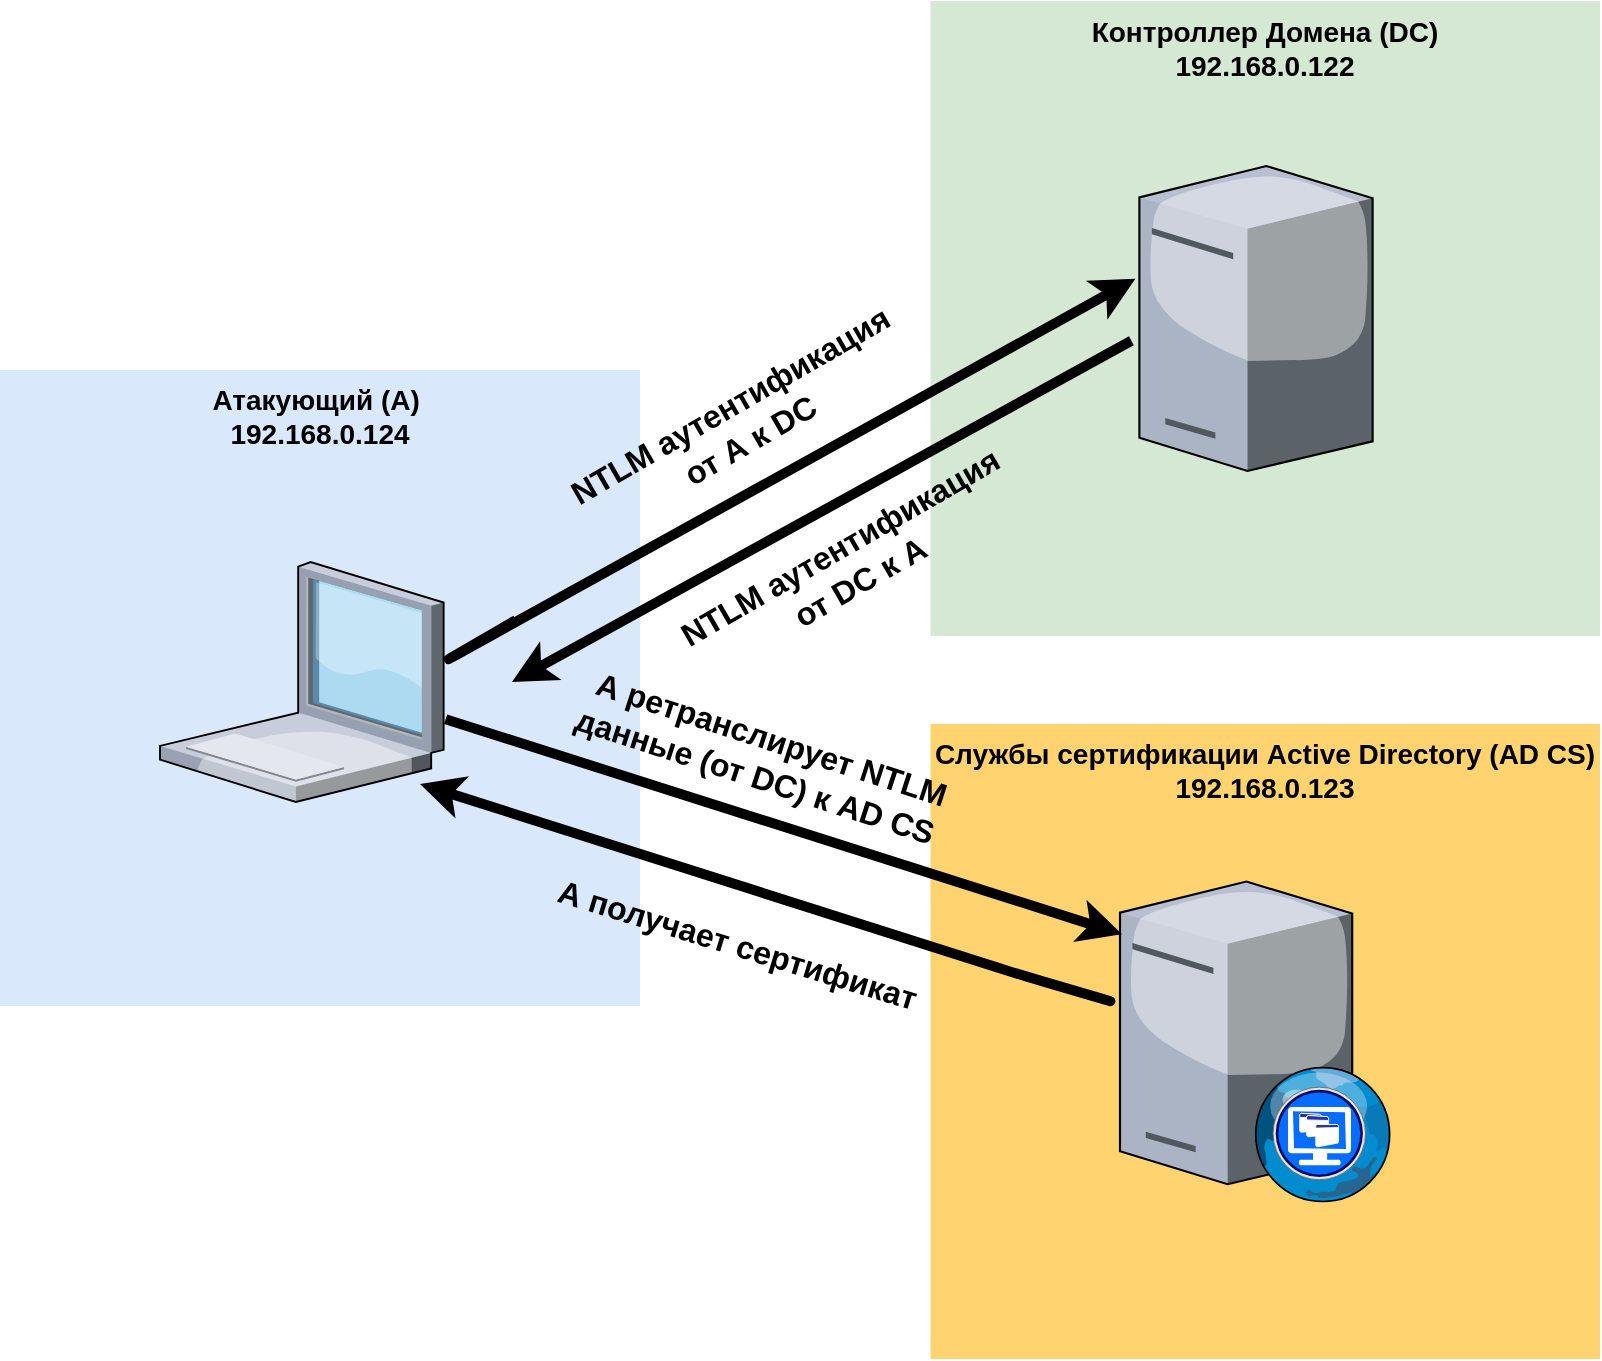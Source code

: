 <mxfile version="15.0.3" type="github">
  <diagram name="Page-1" id="e3a06f82-3646-2815-327d-82caf3d4e204">
    <mxGraphModel dx="1038" dy="521" grid="1" gridSize="10" guides="1" tooltips="1" connect="1" arrows="1" fold="1" page="1" pageScale="1.5" pageWidth="1169" pageHeight="826" background="none" math="0" shadow="0">
      <root>
        <mxCell id="0" style=";html=1;" />
        <mxCell id="1" style=";html=1;" parent="0" />
        <mxCell id="6a7d8f32e03d9370-60" value="&lt;b&gt;Контроллер Домена (DC)&lt;br&gt;192.168.0.122&lt;/b&gt;" style="whiteSpace=wrap;html=1;fillColor=#d5e8d4;fontSize=14;strokeColor=none;verticalAlign=top;" parent="1" vertex="1">
          <mxGeometry x="705.25" y="258.5" width="334.75" height="317.5" as="geometry" />
        </mxCell>
        <mxCell id="6a7d8f32e03d9370-58" value="&lt;b&gt;Атакующий (А)&amp;nbsp;&lt;br&gt;192.168.0.124&lt;/b&gt;" style="whiteSpace=wrap;html=1;fillColor=#dae8fc;fontSize=14;strokeColor=none;verticalAlign=top;" parent="1" vertex="1">
          <mxGeometry x="240" y="443" width="320" height="318" as="geometry" />
        </mxCell>
        <mxCell id="6a7d8f32e03d9370-57" value="&lt;b&gt;Службы сертификации Active Directory (AD CS)&lt;/b&gt;&lt;br&gt;&lt;b&gt;192.168.0.123&lt;/b&gt;" style="whiteSpace=wrap;html=1;fillColor=#FFD470;gradientColor=none;fontSize=14;strokeColor=none;verticalAlign=top;" parent="1" vertex="1">
          <mxGeometry x="705.25" y="620" width="334.75" height="317.5" as="geometry" />
        </mxCell>
        <mxCell id="EnzormskuyvmOyzlaEz_-3" value="" style="verticalLabelPosition=bottom;aspect=fixed;html=1;verticalAlign=top;strokeColor=none;align=center;outlineConnect=0;shape=mxgraph.citrix.desktop_web;" parent="1" vertex="1">
          <mxGeometry x="800" y="698.75" width="136" height="160" as="geometry" />
        </mxCell>
        <mxCell id="EnzormskuyvmOyzlaEz_-4" value="" style="verticalLabelPosition=bottom;aspect=fixed;html=1;verticalAlign=top;strokeColor=none;align=center;outlineConnect=0;shape=mxgraph.citrix.tower_server;" parent="1" vertex="1">
          <mxGeometry x="809.69" y="341" width="116.62" height="152.5" as="geometry" />
        </mxCell>
        <mxCell id="EnzormskuyvmOyzlaEz_-9" value="" style="verticalLabelPosition=bottom;aspect=fixed;html=1;verticalAlign=top;strokeColor=none;align=center;outlineConnect=0;shape=mxgraph.citrix.laptop_1;" parent="1" vertex="1">
          <mxGeometry x="320" y="539" width="141.82" height="120" as="geometry" />
        </mxCell>
        <mxCell id="EnzormskuyvmOyzlaEz_-10" value="" style="endArrow=classic;html=1;strokeWidth=5;" parent="1" edge="1">
          <mxGeometry width="50" height="50" relative="1" as="geometry">
            <mxPoint x="498" y="568" as="sourcePoint" />
            <mxPoint x="807.69" y="397.376" as="targetPoint" />
            <Array as="points">
              <mxPoint x="460" y="590" />
            </Array>
          </mxGeometry>
        </mxCell>
        <mxCell id="EnzormskuyvmOyzlaEz_-11" value="&lt;b&gt;&lt;font style=&quot;font-size: 16px&quot;&gt;NTLM аутентификация от А к DC&lt;/font&gt;&lt;/b&gt;" style="text;html=1;strokeColor=none;fillColor=none;align=center;verticalAlign=middle;whiteSpace=wrap;rounded=0;rotation=-30;" parent="1" vertex="1">
          <mxGeometry x="515.25" y="459" width="190" height="20" as="geometry" />
        </mxCell>
        <mxCell id="EnzormskuyvmOyzlaEz_-14" value="" style="endArrow=classic;html=1;strokeWidth=5;" parent="1" edge="1">
          <mxGeometry width="50" height="50" relative="1" as="geometry">
            <mxPoint x="805.69" y="428.376" as="sourcePoint" />
            <mxPoint x="496" y="599" as="targetPoint" />
            <Array as="points">
              <mxPoint x="496" y="599" />
            </Array>
          </mxGeometry>
        </mxCell>
        <mxCell id="EnzormskuyvmOyzlaEz_-15" value="&lt;b&gt;&lt;font style=&quot;font-size: 16px&quot;&gt;NTLM аутентификация от DC к А&lt;/font&gt;&lt;/b&gt;" style="text;html=1;strokeColor=none;fillColor=none;align=center;verticalAlign=middle;whiteSpace=wrap;rounded=0;rotation=-30;" parent="1" vertex="1">
          <mxGeometry x="570" y="530" width="190" height="20" as="geometry" />
        </mxCell>
        <mxCell id="EnzormskuyvmOyzlaEz_-16" value="" style="endArrow=classic;html=1;strokeWidth=5;" parent="1" edge="1">
          <mxGeometry width="50" height="50" relative="1" as="geometry">
            <mxPoint x="462.82" y="617.62" as="sourcePoint" />
            <mxPoint x="801.0" y="725.132" as="targetPoint" />
            <Array as="points">
              <mxPoint x="462.82" y="617.62" />
            </Array>
          </mxGeometry>
        </mxCell>
        <mxCell id="EnzormskuyvmOyzlaEz_-17" value="&lt;b&gt;&lt;font style=&quot;font-size: 16px&quot;&gt;А ретранслирует NTLM данные (от DC) к AD CS&amp;nbsp;&lt;/font&gt;&lt;/b&gt;" style="text;html=1;strokeColor=none;fillColor=none;align=center;verticalAlign=middle;whiteSpace=wrap;rounded=0;rotation=18;" parent="1" vertex="1">
          <mxGeometry x="526.18" y="626.52" width="193.75" height="20" as="geometry" />
        </mxCell>
        <mxCell id="EnzormskuyvmOyzlaEz_-18" value="" style="endArrow=classic;html=1;strokeWidth=5;" parent="1" edge="1">
          <mxGeometry width="50" height="50" relative="1" as="geometry">
            <mxPoint x="751.79" y="745.9" as="sourcePoint" />
            <mxPoint x="450" y="650" as="targetPoint" />
            <Array as="points">
              <mxPoint x="800" y="760" />
              <mxPoint x="751.79" y="745.9" />
            </Array>
          </mxGeometry>
        </mxCell>
        <mxCell id="EnzormskuyvmOyzlaEz_-19" value="&lt;b&gt;&lt;font style=&quot;font-size: 16px&quot;&gt;А получает сертификат&lt;/font&gt;&lt;/b&gt;" style="text;html=1;strokeColor=none;fillColor=none;align=center;verticalAlign=middle;whiteSpace=wrap;rounded=0;rotation=17;strokeWidth=1;" parent="1" vertex="1">
          <mxGeometry x="511.5" y="720" width="193.75" height="20" as="geometry" />
        </mxCell>
      </root>
    </mxGraphModel>
  </diagram>
</mxfile>
